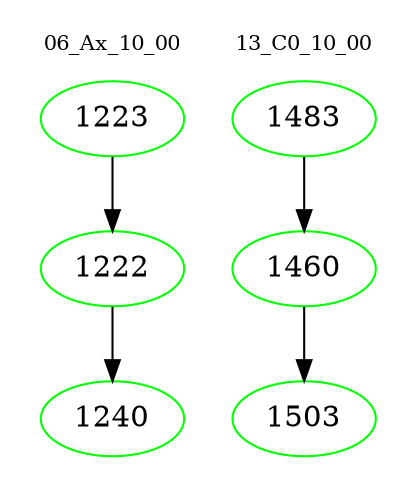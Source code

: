 digraph{
subgraph cluster_0 {
color = white
label = "06_Ax_10_00";
fontsize=10;
T0_1223 [label="1223", color="green"]
T0_1223 -> T0_1222 [color="black"]
T0_1222 [label="1222", color="green"]
T0_1222 -> T0_1240 [color="black"]
T0_1240 [label="1240", color="green"]
}
subgraph cluster_1 {
color = white
label = "13_C0_10_00";
fontsize=10;
T1_1483 [label="1483", color="green"]
T1_1483 -> T1_1460 [color="black"]
T1_1460 [label="1460", color="green"]
T1_1460 -> T1_1503 [color="black"]
T1_1503 [label="1503", color="green"]
}
}
